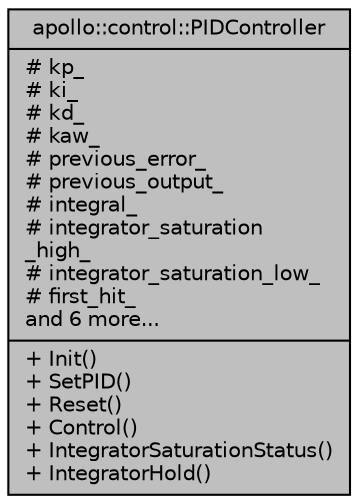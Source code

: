 digraph "apollo::control::PIDController"
{
  edge [fontname="Helvetica",fontsize="10",labelfontname="Helvetica",labelfontsize="10"];
  node [fontname="Helvetica",fontsize="10",shape=record];
  Node3 [label="{apollo::control::PIDController\n|# kp_\l# ki_\l# kd_\l# kaw_\l# previous_error_\l# previous_output_\l# integral_\l# integrator_saturation\l_high_\l# integrator_saturation_low_\l# first_hit_\land 6 more...\l|+ Init()\l+ SetPID()\l+ Reset()\l+ Control()\l+ IntegratorSaturationStatus()\l+ IntegratorHold()\l}",height=0.2,width=0.4,color="black", fillcolor="grey75", style="filled", fontcolor="black"];
}
